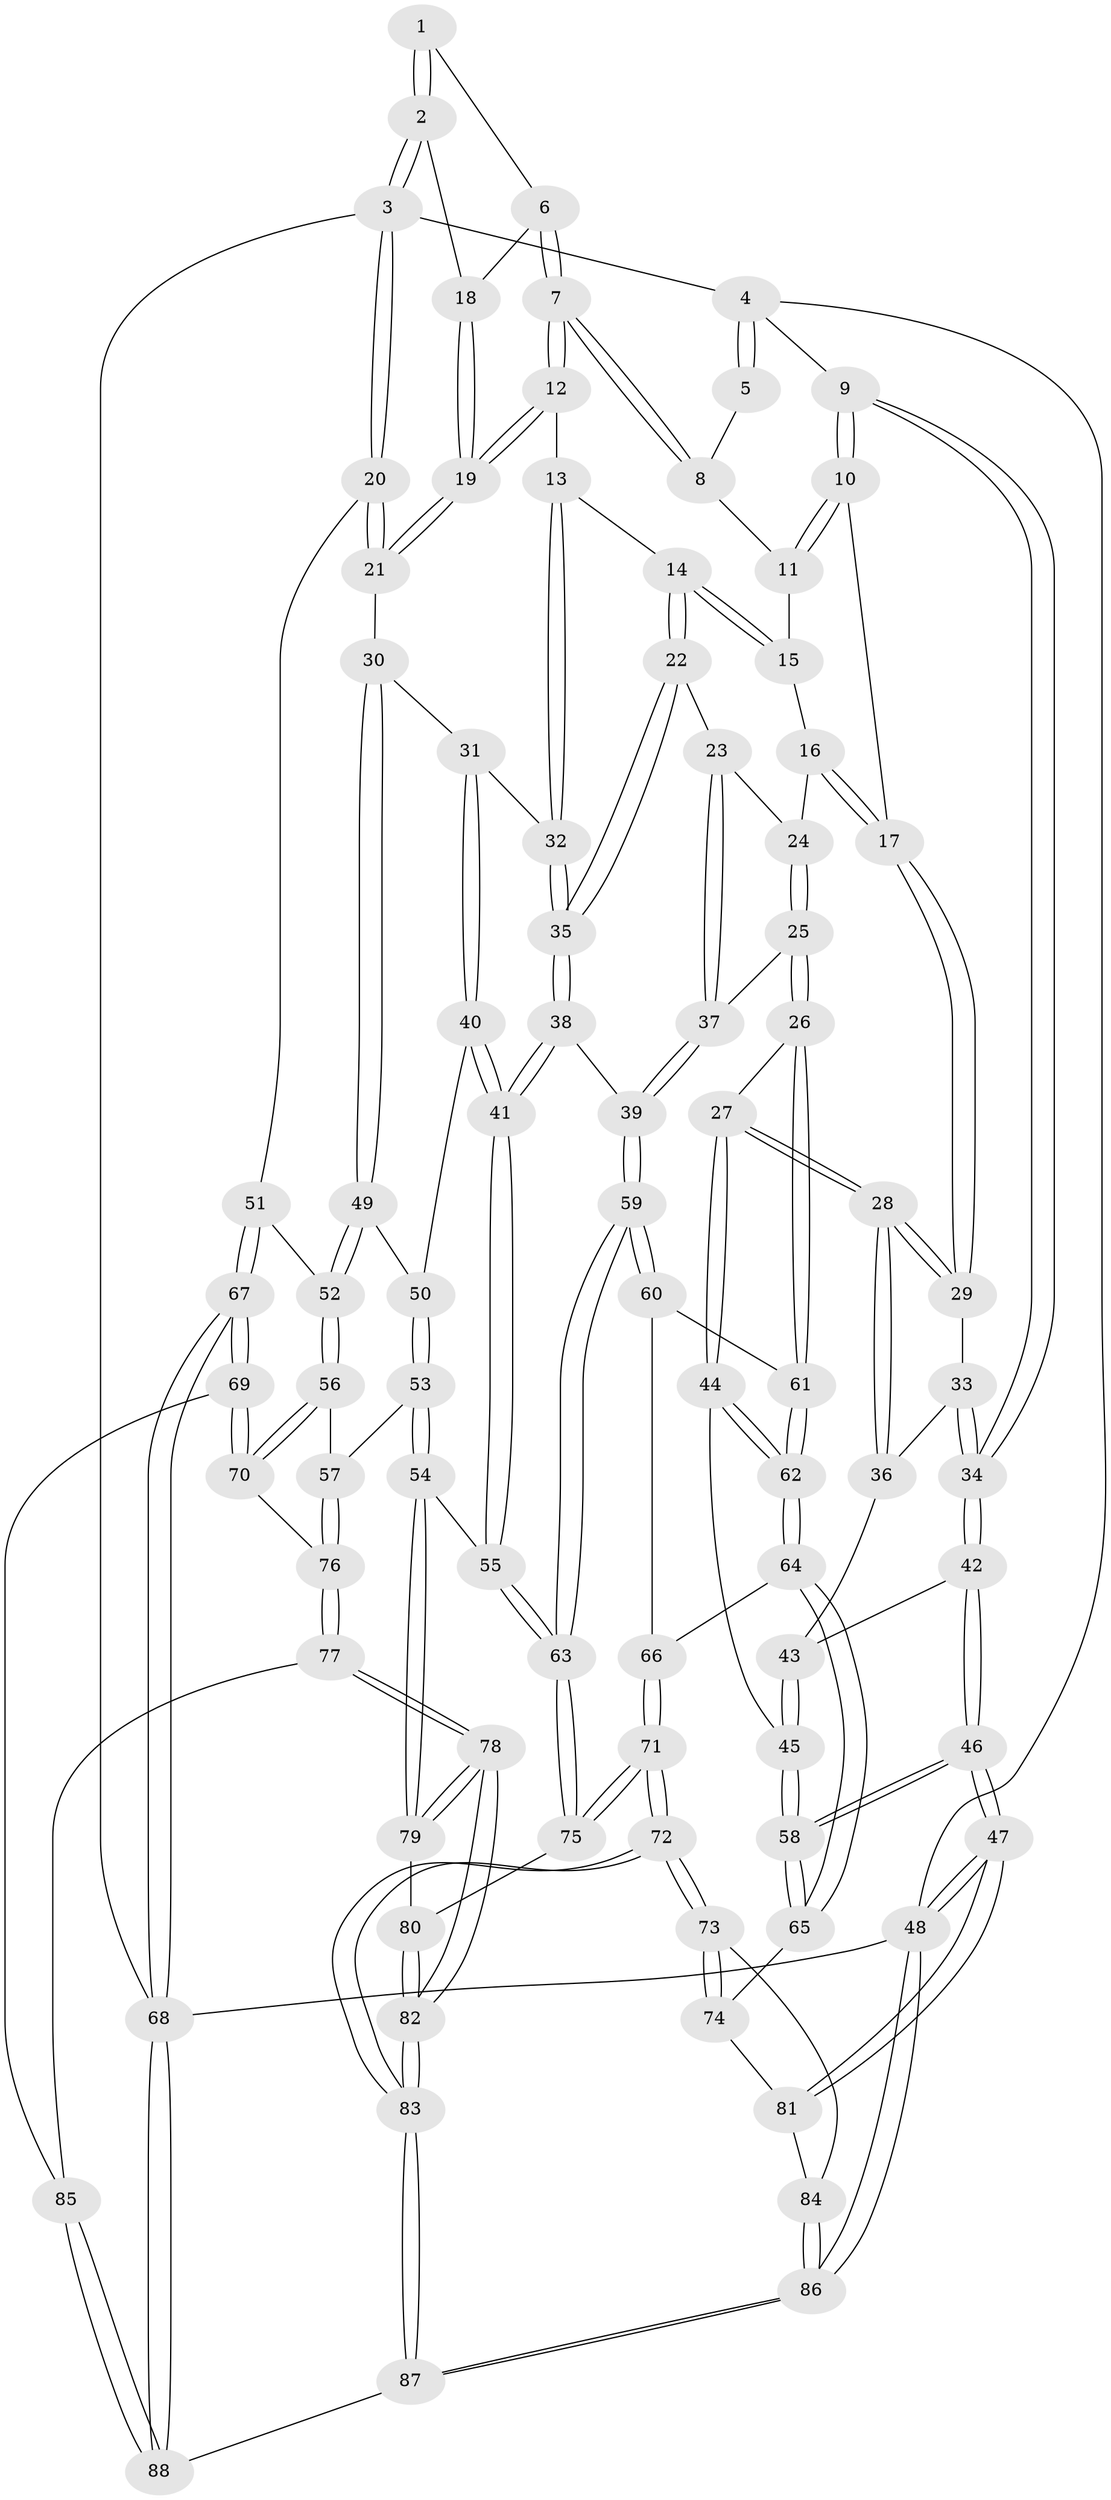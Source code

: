 // coarse degree distribution, {5: 0.21428571428571427, 3: 0.35714285714285715, 4: 0.35714285714285715, 2: 0.03571428571428571, 6: 0.03571428571428571}
// Generated by graph-tools (version 1.1) at 2025/38/03/04/25 23:38:27]
// undirected, 88 vertices, 217 edges
graph export_dot {
  node [color=gray90,style=filled];
  1 [pos="+0.614386294038196+0"];
  2 [pos="+1+0"];
  3 [pos="+1+0"];
  4 [pos="+0+0"];
  5 [pos="+0.40058680010509434+0"];
  6 [pos="+0.6407869255558218+0.06129748922451381"];
  7 [pos="+0.6156261654183838+0.12751942869688035"];
  8 [pos="+0.3949245099576318+0.025416126838601224"];
  9 [pos="+0+0"];
  10 [pos="+0.19572869199289478+0.09522000351869767"];
  11 [pos="+0.37519152785222876+0.06892274476069707"];
  12 [pos="+0.6125346194134599+0.16056955928328956"];
  13 [pos="+0.6027586440396833+0.17589077077106458"];
  14 [pos="+0.5222183552925902+0.21644350906606546"];
  15 [pos="+0.3816649427892888+0.0991049495828021"];
  16 [pos="+0.31994101494049904+0.22955734190918797"];
  17 [pos="+0.2505386466393264+0.22641327849980383"];
  18 [pos="+0.8039096930867319+0.06889235357116928"];
  19 [pos="+0.8920727115088479+0.24326070029243338"];
  20 [pos="+1+0.28770764896172707"];
  21 [pos="+0.9642642931705758+0.29847677784847215"];
  22 [pos="+0.5188693776984011+0.22044481182405878"];
  23 [pos="+0.43387899990680967+0.2627703027238592"];
  24 [pos="+0.33407772562612115+0.2396826037934736"];
  25 [pos="+0.3314058086435749+0.4559042967677129"];
  26 [pos="+0.31641192946670266+0.461756707257669"];
  27 [pos="+0.27444519111915805+0.44942041133008753"];
  28 [pos="+0.2250561447851571+0.39802038918177446"];
  29 [pos="+0.23103065858596042+0.2516841671789389"];
  30 [pos="+0.9317386093728831+0.3204717396806973"];
  31 [pos="+0.717641497362228+0.3513643758972194"];
  32 [pos="+0.6551524499065486+0.3046416871892667"];
  33 [pos="+0.16405865271001016+0.2583145809542338"];
  34 [pos="+0+0.17038605337777216"];
  35 [pos="+0.5392049363449531+0.4421217146909703"];
  36 [pos="+0.10605510736642021+0.3884885790175723"];
  37 [pos="+0.4051288138513209+0.44675213866305785"];
  38 [pos="+0.5284619941402188+0.48191969157660086"];
  39 [pos="+0.5109320060499342+0.4826511727242811"];
  40 [pos="+0.6757116307406823+0.45646119237277943"];
  41 [pos="+0.558418703573189+0.5004631764809147"];
  42 [pos="+0+0.23015127657339257"];
  43 [pos="+0.08089988392275482+0.39141417287480573"];
  44 [pos="+0.1337967714448782+0.5605289646512458"];
  45 [pos="+0.09716895849714795+0.55041246760086"];
  46 [pos="+0+0.6586276141050379"];
  47 [pos="+0+0.936183361679559"];
  48 [pos="+0+1"];
  49 [pos="+0.8184672954799873+0.4890181725941305"];
  50 [pos="+0.7679299448328629+0.5007971831039545"];
  51 [pos="+1+0.46662704327359816"];
  52 [pos="+0.8738915433626763+0.629080370612528"];
  53 [pos="+0.6961444796449855+0.6467494213051106"];
  54 [pos="+0.6320365263623259+0.6389727652748828"];
  55 [pos="+0.5962157422861252+0.5831674063512328"];
  56 [pos="+0.8627178537352086+0.6562891774618945"];
  57 [pos="+0.7059227004434491+0.6528256308234706"];
  58 [pos="+0+0.6528093506024042"];
  59 [pos="+0.40784564274110396+0.6701194725394729"];
  60 [pos="+0.33107738775302464+0.6122495493458292"];
  61 [pos="+0.31376061723089677+0.5330110688967999"];
  62 [pos="+0.1781375214060478+0.6371663423362058"];
  63 [pos="+0.4154657439430124+0.6927134037416207"];
  64 [pos="+0.1849372347476387+0.6664270689751035"];
  65 [pos="+0.13389102640030548+0.7166402767338618"];
  66 [pos="+0.2378841124347576+0.6845068242438878"];
  67 [pos="+1+0.9154987108321043"];
  68 [pos="+1+1"];
  69 [pos="+0.9724990203534002+0.8042425725800714"];
  70 [pos="+0.9055325559693487+0.7601484574139064"];
  71 [pos="+0.2913683858138201+0.7718756917732075"];
  72 [pos="+0.2647253127208049+0.8631662079750688"];
  73 [pos="+0.2535484164810393+0.8617109534289027"];
  74 [pos="+0.13578472252947102+0.7376791831244532"];
  75 [pos="+0.4182228363630659+0.70947471693224"];
  76 [pos="+0.7438854861297245+0.8260985689477375"];
  77 [pos="+0.7170859433911165+0.8665695737649864"];
  78 [pos="+0.6458697694970126+0.8952542771539562"];
  79 [pos="+0.5864835803852453+0.7117448639594249"];
  80 [pos="+0.45715763930458564+0.7446904363331286"];
  81 [pos="+0.0975616330584667+0.8120557235217031"];
  82 [pos="+0.46906090083754204+1"];
  83 [pos="+0.46266690388066634+1"];
  84 [pos="+0.17084300588839746+0.8785455167809215"];
  85 [pos="+0.8152411409350517+0.9336195771857277"];
  86 [pos="+0+1"];
  87 [pos="+0.46212345319632425+1"];
  88 [pos="+1+1"];
  1 -- 2;
  1 -- 2;
  1 -- 6;
  2 -- 3;
  2 -- 3;
  2 -- 18;
  3 -- 4;
  3 -- 20;
  3 -- 20;
  3 -- 68;
  4 -- 5;
  4 -- 5;
  4 -- 9;
  4 -- 48;
  5 -- 8;
  6 -- 7;
  6 -- 7;
  6 -- 18;
  7 -- 8;
  7 -- 8;
  7 -- 12;
  7 -- 12;
  8 -- 11;
  9 -- 10;
  9 -- 10;
  9 -- 34;
  9 -- 34;
  10 -- 11;
  10 -- 11;
  10 -- 17;
  11 -- 15;
  12 -- 13;
  12 -- 19;
  12 -- 19;
  13 -- 14;
  13 -- 32;
  13 -- 32;
  14 -- 15;
  14 -- 15;
  14 -- 22;
  14 -- 22;
  15 -- 16;
  16 -- 17;
  16 -- 17;
  16 -- 24;
  17 -- 29;
  17 -- 29;
  18 -- 19;
  18 -- 19;
  19 -- 21;
  19 -- 21;
  20 -- 21;
  20 -- 21;
  20 -- 51;
  21 -- 30;
  22 -- 23;
  22 -- 35;
  22 -- 35;
  23 -- 24;
  23 -- 37;
  23 -- 37;
  24 -- 25;
  24 -- 25;
  25 -- 26;
  25 -- 26;
  25 -- 37;
  26 -- 27;
  26 -- 61;
  26 -- 61;
  27 -- 28;
  27 -- 28;
  27 -- 44;
  27 -- 44;
  28 -- 29;
  28 -- 29;
  28 -- 36;
  28 -- 36;
  29 -- 33;
  30 -- 31;
  30 -- 49;
  30 -- 49;
  31 -- 32;
  31 -- 40;
  31 -- 40;
  32 -- 35;
  32 -- 35;
  33 -- 34;
  33 -- 34;
  33 -- 36;
  34 -- 42;
  34 -- 42;
  35 -- 38;
  35 -- 38;
  36 -- 43;
  37 -- 39;
  37 -- 39;
  38 -- 39;
  38 -- 41;
  38 -- 41;
  39 -- 59;
  39 -- 59;
  40 -- 41;
  40 -- 41;
  40 -- 50;
  41 -- 55;
  41 -- 55;
  42 -- 43;
  42 -- 46;
  42 -- 46;
  43 -- 45;
  43 -- 45;
  44 -- 45;
  44 -- 62;
  44 -- 62;
  45 -- 58;
  45 -- 58;
  46 -- 47;
  46 -- 47;
  46 -- 58;
  46 -- 58;
  47 -- 48;
  47 -- 48;
  47 -- 81;
  47 -- 81;
  48 -- 86;
  48 -- 86;
  48 -- 68;
  49 -- 50;
  49 -- 52;
  49 -- 52;
  50 -- 53;
  50 -- 53;
  51 -- 52;
  51 -- 67;
  51 -- 67;
  52 -- 56;
  52 -- 56;
  53 -- 54;
  53 -- 54;
  53 -- 57;
  54 -- 55;
  54 -- 79;
  54 -- 79;
  55 -- 63;
  55 -- 63;
  56 -- 57;
  56 -- 70;
  56 -- 70;
  57 -- 76;
  57 -- 76;
  58 -- 65;
  58 -- 65;
  59 -- 60;
  59 -- 60;
  59 -- 63;
  59 -- 63;
  60 -- 61;
  60 -- 66;
  61 -- 62;
  61 -- 62;
  62 -- 64;
  62 -- 64;
  63 -- 75;
  63 -- 75;
  64 -- 65;
  64 -- 65;
  64 -- 66;
  65 -- 74;
  66 -- 71;
  66 -- 71;
  67 -- 68;
  67 -- 68;
  67 -- 69;
  67 -- 69;
  68 -- 88;
  68 -- 88;
  69 -- 70;
  69 -- 70;
  69 -- 85;
  70 -- 76;
  71 -- 72;
  71 -- 72;
  71 -- 75;
  71 -- 75;
  72 -- 73;
  72 -- 73;
  72 -- 83;
  72 -- 83;
  73 -- 74;
  73 -- 74;
  73 -- 84;
  74 -- 81;
  75 -- 80;
  76 -- 77;
  76 -- 77;
  77 -- 78;
  77 -- 78;
  77 -- 85;
  78 -- 79;
  78 -- 79;
  78 -- 82;
  78 -- 82;
  79 -- 80;
  80 -- 82;
  80 -- 82;
  81 -- 84;
  82 -- 83;
  82 -- 83;
  83 -- 87;
  83 -- 87;
  84 -- 86;
  84 -- 86;
  85 -- 88;
  85 -- 88;
  86 -- 87;
  86 -- 87;
  87 -- 88;
}
